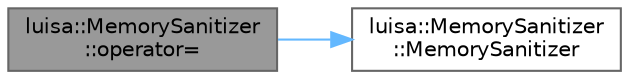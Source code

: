 digraph "luisa::MemorySanitizer::operator="
{
 // LATEX_PDF_SIZE
  bgcolor="transparent";
  edge [fontname=Helvetica,fontsize=10,labelfontname=Helvetica,labelfontsize=10];
  node [fontname=Helvetica,fontsize=10,shape=box,height=0.2,width=0.4];
  rankdir="LR";
  Node1 [id="Node000001",label="luisa::MemorySanitizer\l::operator=",height=0.2,width=0.4,color="gray40", fillcolor="grey60", style="filled", fontcolor="black",tooltip=" "];
  Node1 -> Node2 [id="edge2_Node000001_Node000002",color="steelblue1",style="solid",tooltip=" "];
  Node2 [id="Node000002",label="luisa::MemorySanitizer\l::MemorySanitizer",height=0.2,width=0.4,color="grey40", fillcolor="white", style="filled",URL="$classluisa_1_1_memory_sanitizer.html#a3163b1d2b876fad4907db21532267e85",tooltip=" "];
}
